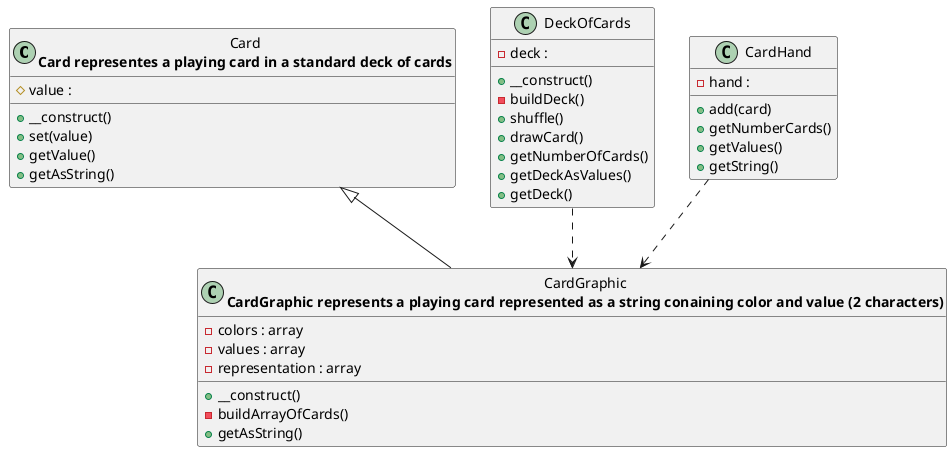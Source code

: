 @startuml class-diagram
  class "Card\n<b>Card representes a playing card in a standard deck of cards</b>" as Card {
    #value : 
    +__construct()
    +set(value)
    +getValue()
    +getAsString()
  }
  class "CardGraphic\n<b>CardGraphic represents a playing card represented as a string conaining color and value (2 characters)</b>" as CardGraphic {
    -colors : array
    -values : array
    -representation : array
    +__construct()
    -buildArrayOfCards()
    +getAsString()
  }
  class "DeckOfCards" as DeckOfCards {
    -deck : 
    +__construct()
    -buildDeck()
    +shuffle()
    +drawCard()
    +getNumberOfCards()
    +getDeckAsValues()
    +getDeck()
  }
  class "CardHand" as CardHand {
    -hand : 
    +add(card)
    +getNumberCards()
    +getValues()
    +getString()
  }
  Card <|-- CardGraphic
  CardHand ..> CardGraphic
  DeckOfCards ..> CardGraphic
@enduml